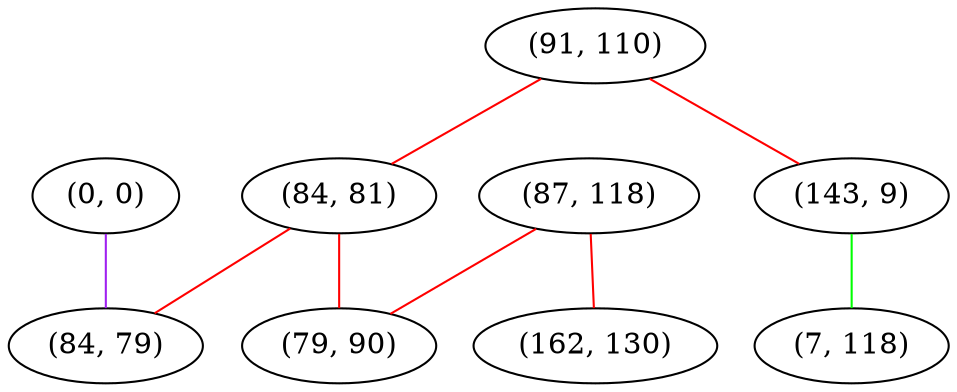 graph "" {
"(0, 0)";
"(91, 110)";
"(87, 118)";
"(162, 130)";
"(143, 9)";
"(7, 118)";
"(84, 81)";
"(84, 79)";
"(79, 90)";
"(0, 0)" -- "(84, 79)"  [color=purple, key=0, weight=4];
"(91, 110)" -- "(84, 81)"  [color=red, key=0, weight=1];
"(91, 110)" -- "(143, 9)"  [color=red, key=0, weight=1];
"(87, 118)" -- "(79, 90)"  [color=red, key=0, weight=1];
"(87, 118)" -- "(162, 130)"  [color=red, key=0, weight=1];
"(143, 9)" -- "(7, 118)"  [color=green, key=0, weight=2];
"(84, 81)" -- "(84, 79)"  [color=red, key=0, weight=1];
"(84, 81)" -- "(79, 90)"  [color=red, key=0, weight=1];
}
